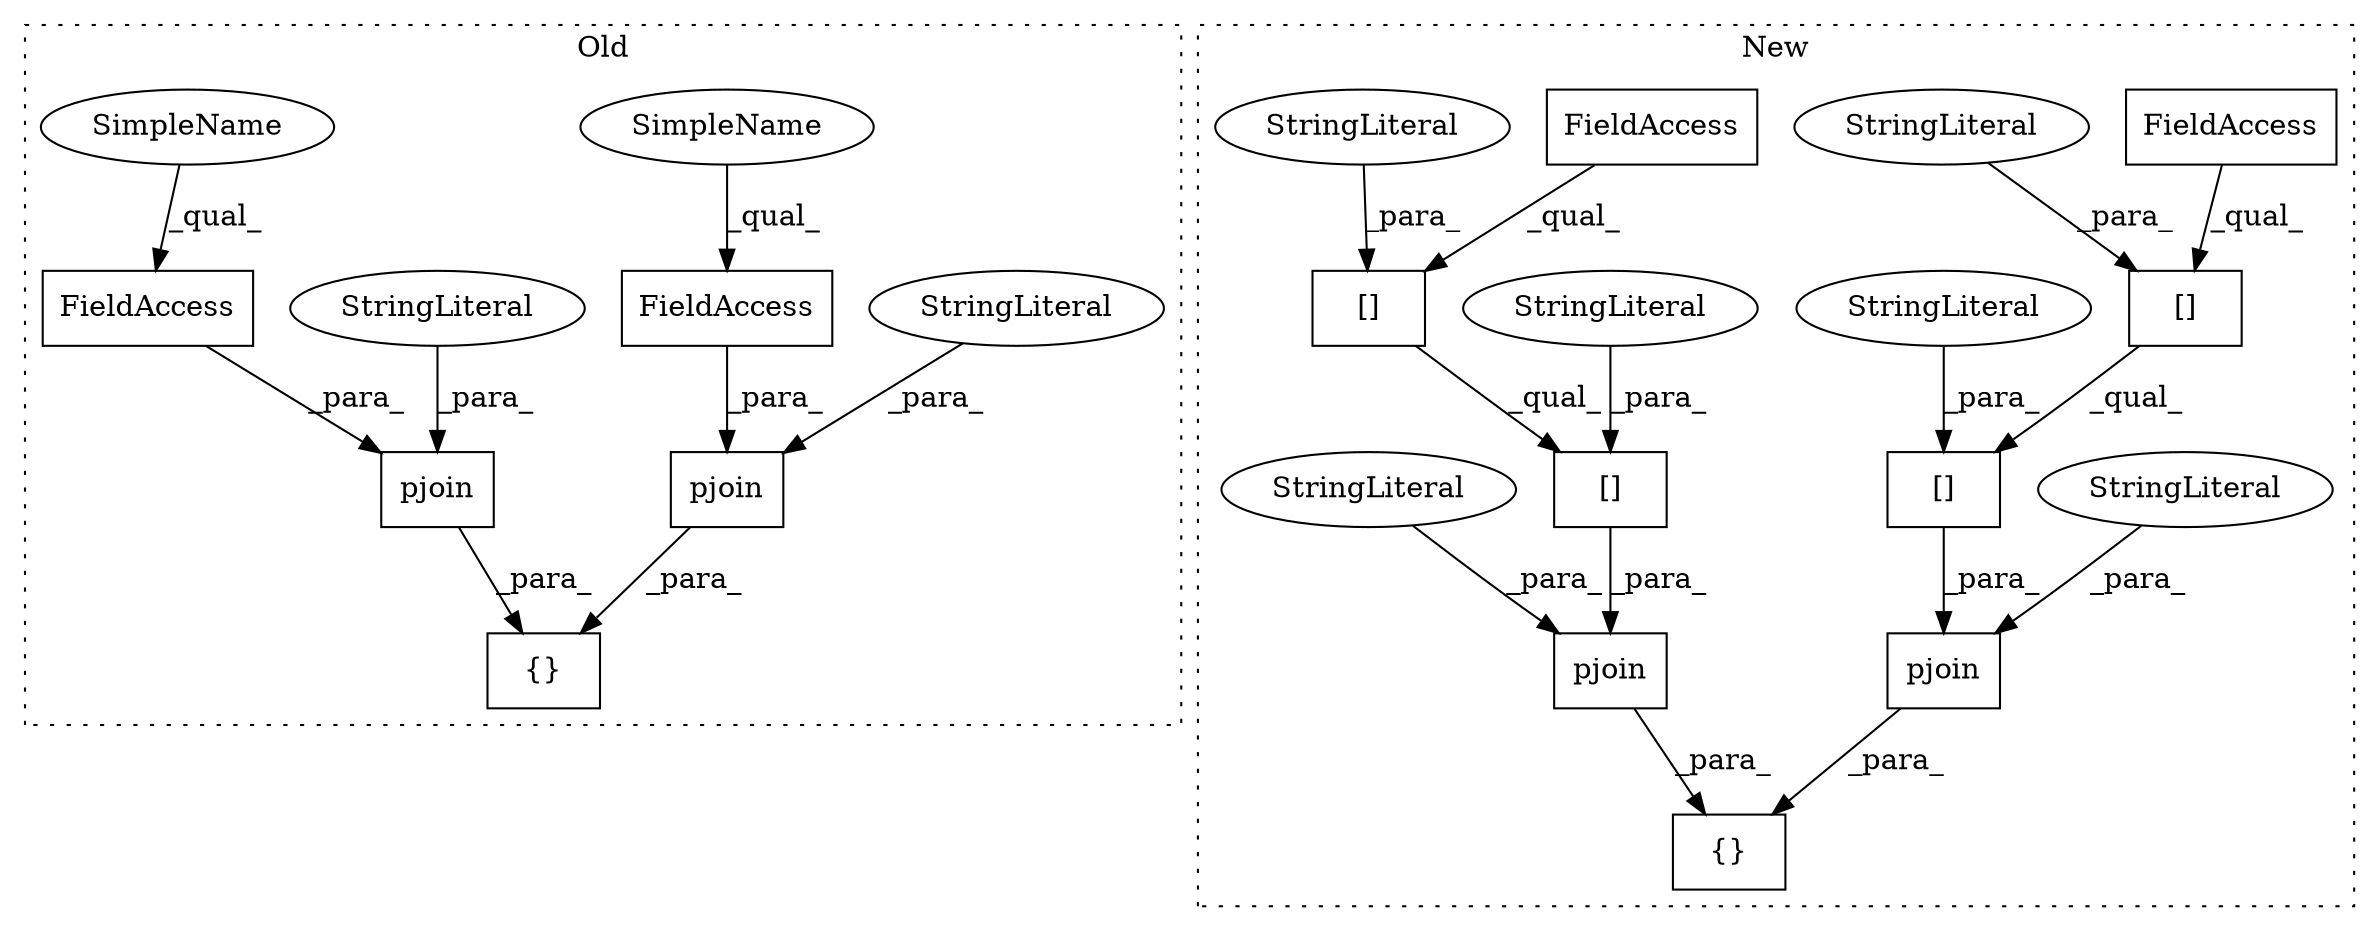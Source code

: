digraph G {
subgraph cluster0 {
1 [label="pjoin" a="32" s="472,523" l="6,1" shape="box"];
3 [label="StringLiteral" a="45" s="497" l="26" shape="ellipse"];
5 [label="FieldAccess" a="22" s="478" l="18" shape="box"];
11 [label="{}" a="4" s="471,681" l="1,1" shape="box"];
13 [label="FieldAccess" a="22" s="531" l="18" shape="box"];
14 [label="pjoin" a="32" s="525,575" l="6,1" shape="box"];
22 [label="StringLiteral" a="45" s="550" l="25" shape="ellipse"];
23 [label="SimpleName" a="42" s="531" l="3" shape="ellipse"];
24 [label="SimpleName" a="42" s="478" l="3" shape="ellipse"];
label = "Old";
style="dotted";
}
subgraph cluster1 {
2 [label="[]" a="2" s="620,634" l="7,1" shape="box"];
4 [label="FieldAccess" a="22" s="620" l="6" shape="box"];
6 [label="[]" a="2" s="620,652" l="16,1" shape="box"];
7 [label="pjoin" a="32" s="614,680" l="6,1" shape="box"];
8 [label="StringLiteral" a="45" s="654" l="26" shape="ellipse"];
9 [label="StringLiteral" a="45" s="627" l="7" shape="ellipse"];
10 [label="StringLiteral" a="45" s="636" l="16" shape="ellipse"];
12 [label="{}" a="4" s="478,748" l="1,1" shape="box"];
15 [label="pjoin" a="32" s="547,612" l="6,1" shape="box"];
16 [label="[]" a="2" s="553,585" l="16,1" shape="box"];
17 [label="StringLiteral" a="45" s="569" l="16" shape="ellipse"];
18 [label="[]" a="2" s="553,567" l="7,1" shape="box"];
19 [label="FieldAccess" a="22" s="553" l="6" shape="box"];
20 [label="StringLiteral" a="45" s="560" l="7" shape="ellipse"];
21 [label="StringLiteral" a="45" s="587" l="25" shape="ellipse"];
label = "New";
style="dotted";
}
1 -> 11 [label="_para_"];
2 -> 6 [label="_qual_"];
3 -> 1 [label="_para_"];
4 -> 2 [label="_qual_"];
5 -> 1 [label="_para_"];
6 -> 7 [label="_para_"];
7 -> 12 [label="_para_"];
8 -> 7 [label="_para_"];
9 -> 2 [label="_para_"];
10 -> 6 [label="_para_"];
13 -> 14 [label="_para_"];
14 -> 11 [label="_para_"];
15 -> 12 [label="_para_"];
16 -> 15 [label="_para_"];
17 -> 16 [label="_para_"];
18 -> 16 [label="_qual_"];
19 -> 18 [label="_qual_"];
20 -> 18 [label="_para_"];
21 -> 15 [label="_para_"];
22 -> 14 [label="_para_"];
23 -> 13 [label="_qual_"];
24 -> 5 [label="_qual_"];
}